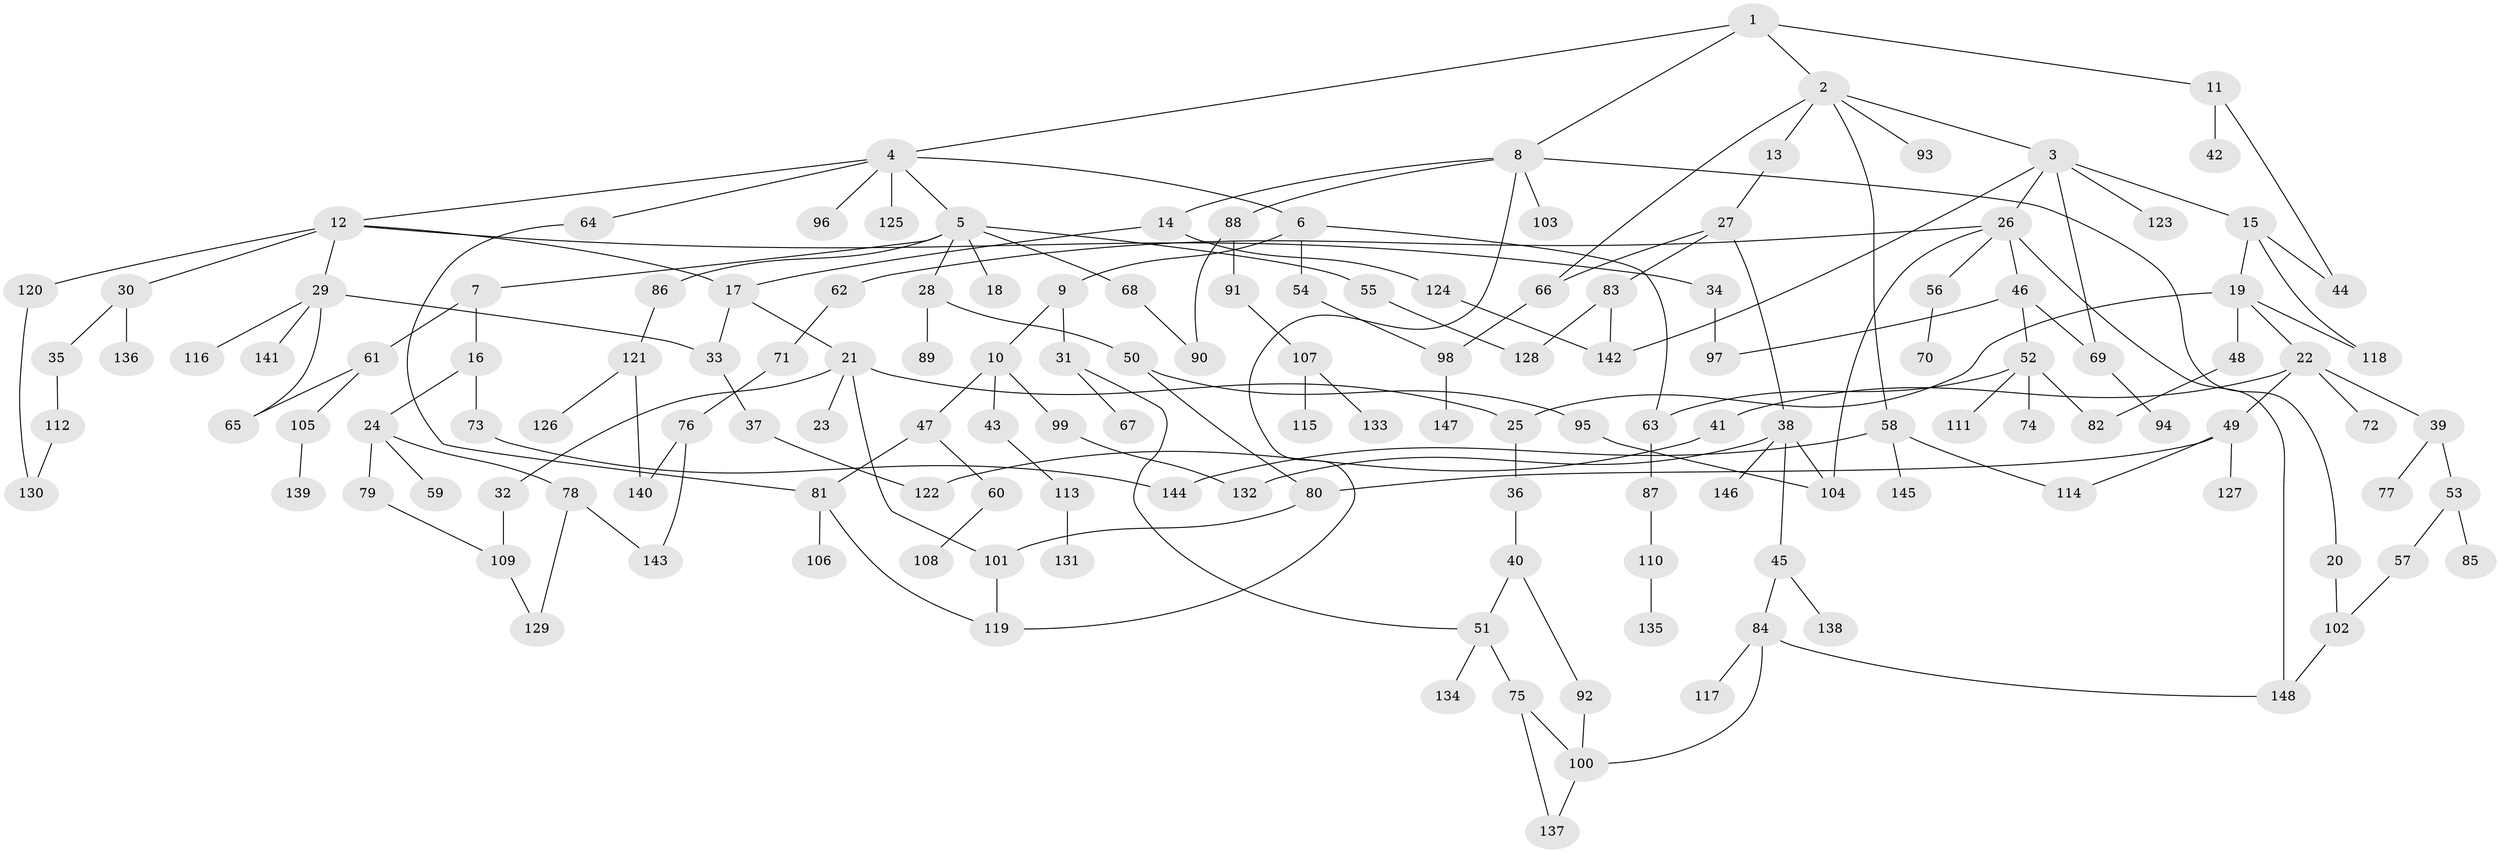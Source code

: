 // Generated by graph-tools (version 1.1) at 2025/01/03/09/25 03:01:07]
// undirected, 148 vertices, 186 edges
graph export_dot {
graph [start="1"]
  node [color=gray90,style=filled];
  1;
  2;
  3;
  4;
  5;
  6;
  7;
  8;
  9;
  10;
  11;
  12;
  13;
  14;
  15;
  16;
  17;
  18;
  19;
  20;
  21;
  22;
  23;
  24;
  25;
  26;
  27;
  28;
  29;
  30;
  31;
  32;
  33;
  34;
  35;
  36;
  37;
  38;
  39;
  40;
  41;
  42;
  43;
  44;
  45;
  46;
  47;
  48;
  49;
  50;
  51;
  52;
  53;
  54;
  55;
  56;
  57;
  58;
  59;
  60;
  61;
  62;
  63;
  64;
  65;
  66;
  67;
  68;
  69;
  70;
  71;
  72;
  73;
  74;
  75;
  76;
  77;
  78;
  79;
  80;
  81;
  82;
  83;
  84;
  85;
  86;
  87;
  88;
  89;
  90;
  91;
  92;
  93;
  94;
  95;
  96;
  97;
  98;
  99;
  100;
  101;
  102;
  103;
  104;
  105;
  106;
  107;
  108;
  109;
  110;
  111;
  112;
  113;
  114;
  115;
  116;
  117;
  118;
  119;
  120;
  121;
  122;
  123;
  124;
  125;
  126;
  127;
  128;
  129;
  130;
  131;
  132;
  133;
  134;
  135;
  136;
  137;
  138;
  139;
  140;
  141;
  142;
  143;
  144;
  145;
  146;
  147;
  148;
  1 -- 2;
  1 -- 4;
  1 -- 8;
  1 -- 11;
  2 -- 3;
  2 -- 13;
  2 -- 58;
  2 -- 66;
  2 -- 93;
  3 -- 15;
  3 -- 26;
  3 -- 123;
  3 -- 142;
  3 -- 69;
  4 -- 5;
  4 -- 6;
  4 -- 12;
  4 -- 64;
  4 -- 96;
  4 -- 125;
  5 -- 7;
  5 -- 18;
  5 -- 28;
  5 -- 55;
  5 -- 68;
  5 -- 86;
  6 -- 9;
  6 -- 54;
  6 -- 63;
  7 -- 16;
  7 -- 61;
  8 -- 14;
  8 -- 20;
  8 -- 88;
  8 -- 103;
  8 -- 119;
  9 -- 10;
  9 -- 31;
  10 -- 43;
  10 -- 47;
  10 -- 99;
  11 -- 42;
  11 -- 44;
  12 -- 17;
  12 -- 29;
  12 -- 30;
  12 -- 34;
  12 -- 120;
  13 -- 27;
  14 -- 124;
  14 -- 17;
  15 -- 19;
  15 -- 44;
  15 -- 118;
  16 -- 24;
  16 -- 73;
  17 -- 21;
  17 -- 33;
  19 -- 22;
  19 -- 25;
  19 -- 48;
  19 -- 118;
  20 -- 102;
  21 -- 23;
  21 -- 32;
  21 -- 101;
  21 -- 25;
  22 -- 39;
  22 -- 41;
  22 -- 49;
  22 -- 72;
  24 -- 59;
  24 -- 78;
  24 -- 79;
  25 -- 36;
  26 -- 46;
  26 -- 56;
  26 -- 62;
  26 -- 104;
  26 -- 148;
  27 -- 38;
  27 -- 83;
  27 -- 66;
  28 -- 50;
  28 -- 89;
  29 -- 65;
  29 -- 116;
  29 -- 141;
  29 -- 33;
  30 -- 35;
  30 -- 136;
  31 -- 67;
  31 -- 51;
  32 -- 109;
  33 -- 37;
  34 -- 97;
  35 -- 112;
  36 -- 40;
  37 -- 122;
  38 -- 45;
  38 -- 132;
  38 -- 146;
  38 -- 104;
  39 -- 53;
  39 -- 77;
  40 -- 51;
  40 -- 92;
  41 -- 122;
  43 -- 113;
  45 -- 84;
  45 -- 138;
  46 -- 52;
  46 -- 69;
  46 -- 97;
  47 -- 60;
  47 -- 81;
  48 -- 82;
  49 -- 80;
  49 -- 114;
  49 -- 127;
  50 -- 95;
  50 -- 80;
  51 -- 75;
  51 -- 134;
  52 -- 63;
  52 -- 74;
  52 -- 82;
  52 -- 111;
  53 -- 57;
  53 -- 85;
  54 -- 98;
  55 -- 128;
  56 -- 70;
  57 -- 102;
  58 -- 144;
  58 -- 145;
  58 -- 114;
  60 -- 108;
  61 -- 105;
  61 -- 65;
  62 -- 71;
  63 -- 87;
  64 -- 81;
  66 -- 98;
  68 -- 90;
  69 -- 94;
  71 -- 76;
  73 -- 144;
  75 -- 100;
  75 -- 137;
  76 -- 140;
  76 -- 143;
  78 -- 143;
  78 -- 129;
  79 -- 109;
  80 -- 101;
  81 -- 106;
  81 -- 119;
  83 -- 128;
  83 -- 142;
  84 -- 117;
  84 -- 148;
  84 -- 100;
  86 -- 121;
  87 -- 110;
  88 -- 90;
  88 -- 91;
  91 -- 107;
  92 -- 100;
  95 -- 104;
  98 -- 147;
  99 -- 132;
  100 -- 137;
  101 -- 119;
  102 -- 148;
  105 -- 139;
  107 -- 115;
  107 -- 133;
  109 -- 129;
  110 -- 135;
  112 -- 130;
  113 -- 131;
  120 -- 130;
  121 -- 126;
  121 -- 140;
  124 -- 142;
}
